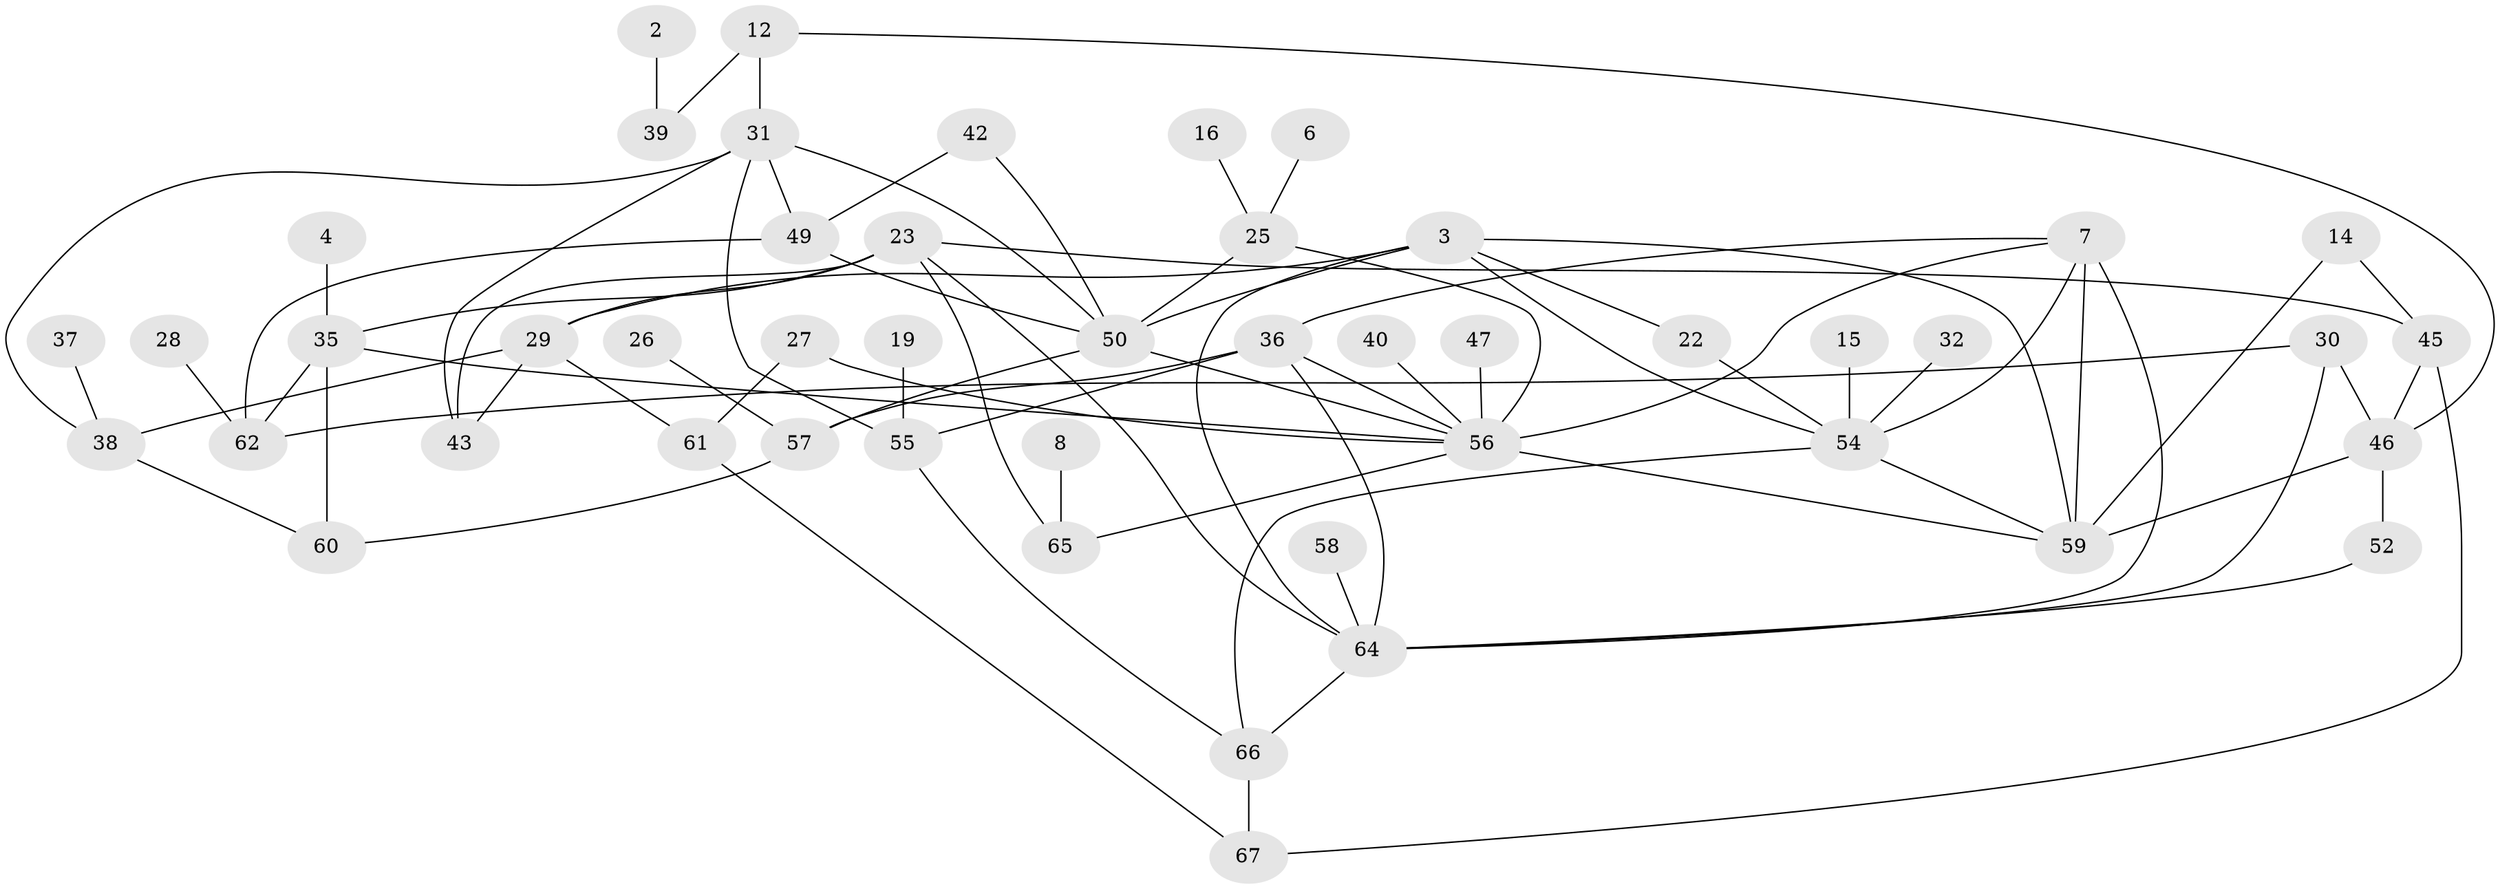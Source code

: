// original degree distribution, {0: 0.12781954887218044, 2: 0.2556390977443609, 4: 0.12030075187969924, 5: 0.06015037593984962, 3: 0.16541353383458646, 1: 0.23308270676691728, 6: 0.03007518796992481, 7: 0.007518796992481203}
// Generated by graph-tools (version 1.1) at 2025/25/03/09/25 03:25:20]
// undirected, 48 vertices, 80 edges
graph export_dot {
graph [start="1"]
  node [color=gray90,style=filled];
  2;
  3;
  4;
  6;
  7;
  8;
  12;
  14;
  15;
  16;
  19;
  22;
  23;
  25;
  26;
  27;
  28;
  29;
  30;
  31;
  32;
  35;
  36;
  37;
  38;
  39;
  40;
  42;
  43;
  45;
  46;
  47;
  49;
  50;
  52;
  54;
  55;
  56;
  57;
  58;
  59;
  60;
  61;
  62;
  64;
  65;
  66;
  67;
  2 -- 39 [weight=1.0];
  3 -- 22 [weight=1.0];
  3 -- 29 [weight=1.0];
  3 -- 50 [weight=1.0];
  3 -- 54 [weight=1.0];
  3 -- 59 [weight=1.0];
  3 -- 64 [weight=1.0];
  4 -- 35 [weight=1.0];
  6 -- 25 [weight=1.0];
  7 -- 36 [weight=1.0];
  7 -- 54 [weight=1.0];
  7 -- 56 [weight=1.0];
  7 -- 59 [weight=1.0];
  7 -- 64 [weight=1.0];
  8 -- 65 [weight=1.0];
  12 -- 31 [weight=1.0];
  12 -- 39 [weight=1.0];
  12 -- 46 [weight=1.0];
  14 -- 45 [weight=1.0];
  14 -- 59 [weight=1.0];
  15 -- 54 [weight=1.0];
  16 -- 25 [weight=1.0];
  19 -- 55 [weight=1.0];
  22 -- 54 [weight=1.0];
  23 -- 29 [weight=1.0];
  23 -- 35 [weight=1.0];
  23 -- 43 [weight=2.0];
  23 -- 45 [weight=1.0];
  23 -- 64 [weight=1.0];
  23 -- 65 [weight=1.0];
  25 -- 50 [weight=2.0];
  25 -- 56 [weight=2.0];
  26 -- 57 [weight=1.0];
  27 -- 56 [weight=1.0];
  27 -- 61 [weight=1.0];
  28 -- 62 [weight=1.0];
  29 -- 38 [weight=1.0];
  29 -- 43 [weight=1.0];
  29 -- 61 [weight=1.0];
  30 -- 46 [weight=1.0];
  30 -- 62 [weight=1.0];
  30 -- 64 [weight=1.0];
  31 -- 38 [weight=1.0];
  31 -- 43 [weight=1.0];
  31 -- 49 [weight=1.0];
  31 -- 50 [weight=1.0];
  31 -- 55 [weight=1.0];
  32 -- 54 [weight=1.0];
  35 -- 56 [weight=1.0];
  35 -- 60 [weight=2.0];
  35 -- 62 [weight=1.0];
  36 -- 55 [weight=1.0];
  36 -- 56 [weight=1.0];
  36 -- 57 [weight=1.0];
  36 -- 64 [weight=1.0];
  37 -- 38 [weight=1.0];
  38 -- 60 [weight=1.0];
  40 -- 56 [weight=1.0];
  42 -- 49 [weight=1.0];
  42 -- 50 [weight=1.0];
  45 -- 46 [weight=1.0];
  45 -- 67 [weight=1.0];
  46 -- 52 [weight=1.0];
  46 -- 59 [weight=1.0];
  47 -- 56 [weight=1.0];
  49 -- 50 [weight=1.0];
  49 -- 62 [weight=1.0];
  50 -- 56 [weight=1.0];
  50 -- 57 [weight=1.0];
  52 -- 64 [weight=1.0];
  54 -- 59 [weight=1.0];
  54 -- 66 [weight=1.0];
  55 -- 66 [weight=1.0];
  56 -- 59 [weight=1.0];
  56 -- 65 [weight=1.0];
  57 -- 60 [weight=1.0];
  58 -- 64 [weight=1.0];
  61 -- 67 [weight=1.0];
  64 -- 66 [weight=1.0];
  66 -- 67 [weight=1.0];
}
